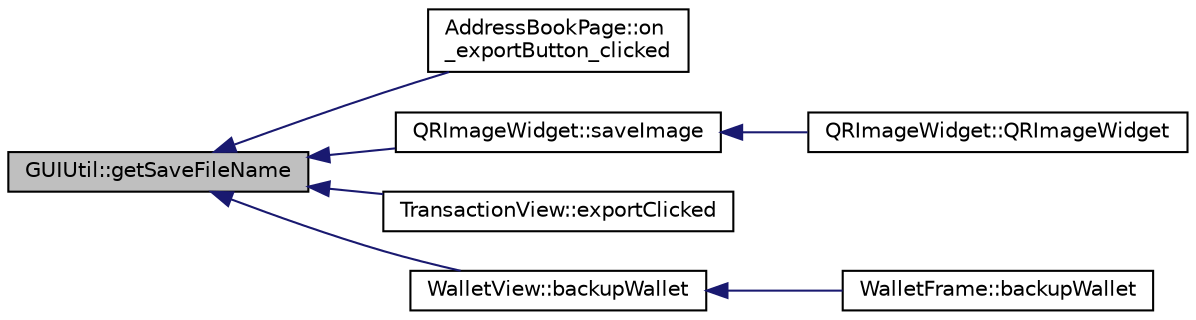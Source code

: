 digraph "GUIUtil::getSaveFileName"
{
  edge [fontname="Helvetica",fontsize="10",labelfontname="Helvetica",labelfontsize="10"];
  node [fontname="Helvetica",fontsize="10",shape=record];
  rankdir="LR";
  Node170 [label="GUIUtil::getSaveFileName",height=0.2,width=0.4,color="black", fillcolor="grey75", style="filled", fontcolor="black"];
  Node170 -> Node171 [dir="back",color="midnightblue",fontsize="10",style="solid",fontname="Helvetica"];
  Node171 [label="AddressBookPage::on\l_exportButton_clicked",height=0.2,width=0.4,color="black", fillcolor="white", style="filled",URL="$class_address_book_page.html#a4f1d34f71ac7d4f64d4ba6bc87ee0525",tooltip="Export button clicked. "];
  Node170 -> Node172 [dir="back",color="midnightblue",fontsize="10",style="solid",fontname="Helvetica"];
  Node172 [label="QRImageWidget::saveImage",height=0.2,width=0.4,color="black", fillcolor="white", style="filled",URL="$class_q_r_image_widget.html#a957f368bcd679206f0376931d4a58182"];
  Node172 -> Node173 [dir="back",color="midnightblue",fontsize="10",style="solid",fontname="Helvetica"];
  Node173 [label="QRImageWidget::QRImageWidget",height=0.2,width=0.4,color="black", fillcolor="white", style="filled",URL="$class_q_r_image_widget.html#a6e4e5dbe06f17431e053d484e1f54ba9"];
  Node170 -> Node174 [dir="back",color="midnightblue",fontsize="10",style="solid",fontname="Helvetica"];
  Node174 [label="TransactionView::exportClicked",height=0.2,width=0.4,color="black", fillcolor="white", style="filled",URL="$class_transaction_view.html#a5983022ff1e5395f87de3c5728eff8da"];
  Node170 -> Node175 [dir="back",color="midnightblue",fontsize="10",style="solid",fontname="Helvetica"];
  Node175 [label="WalletView::backupWallet",height=0.2,width=0.4,color="black", fillcolor="white", style="filled",URL="$class_wallet_view.html#a9800d793b552076b4207276d9e08c8b6",tooltip="Backup the wallet. "];
  Node175 -> Node176 [dir="back",color="midnightblue",fontsize="10",style="solid",fontname="Helvetica"];
  Node176 [label="WalletFrame::backupWallet",height=0.2,width=0.4,color="black", fillcolor="white", style="filled",URL="$class_wallet_frame.html#a76aa3543635fedea052661a4cd44b81d",tooltip="Backup the wallet. "];
}
